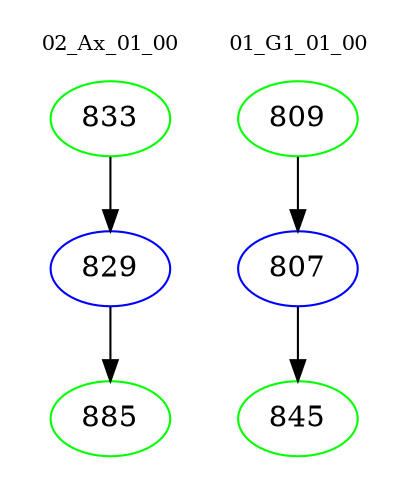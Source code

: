 digraph{
subgraph cluster_0 {
color = white
label = "02_Ax_01_00";
fontsize=10;
T0_833 [label="833", color="green"]
T0_833 -> T0_829 [color="black"]
T0_829 [label="829", color="blue"]
T0_829 -> T0_885 [color="black"]
T0_885 [label="885", color="green"]
}
subgraph cluster_1 {
color = white
label = "01_G1_01_00";
fontsize=10;
T1_809 [label="809", color="green"]
T1_809 -> T1_807 [color="black"]
T1_807 [label="807", color="blue"]
T1_807 -> T1_845 [color="black"]
T1_845 [label="845", color="green"]
}
}

